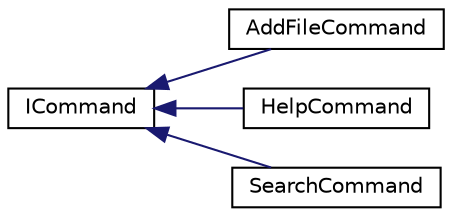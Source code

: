 digraph "Graphical Class Hierarchy"
{
  edge [fontname="Helvetica",fontsize="10",labelfontname="Helvetica",labelfontsize="10"];
  node [fontname="Helvetica",fontsize="10",shape=record];
  rankdir="LR";
  Node1 [label="ICommand",height=0.2,width=0.4,color="black", fillcolor="white", style="filled",URL="$classICommand.html",tooltip="Command interface. "];
  Node1 -> Node2 [dir="back",color="midnightblue",fontsize="10",style="solid",fontname="Helvetica"];
  Node2 [label="AddFileCommand",height=0.2,width=0.4,color="black", fillcolor="white", style="filled",URL="$classAddFileCommand.html",tooltip="Command used to adding a file to collection. "];
  Node1 -> Node3 [dir="back",color="midnightblue",fontsize="10",style="solid",fontname="Helvetica"];
  Node3 [label="HelpCommand",height=0.2,width=0.4,color="black", fillcolor="white", style="filled",URL="$classHelpCommand.html",tooltip="Command used to display help information. "];
  Node1 -> Node4 [dir="back",color="midnightblue",fontsize="10",style="solid",fontname="Helvetica"];
  Node4 [label="SearchCommand",height=0.2,width=0.4,color="black", fillcolor="white", style="filled",URL="$classSearchCommand.html",tooltip="Command used to search text in files from collection. "];
}
